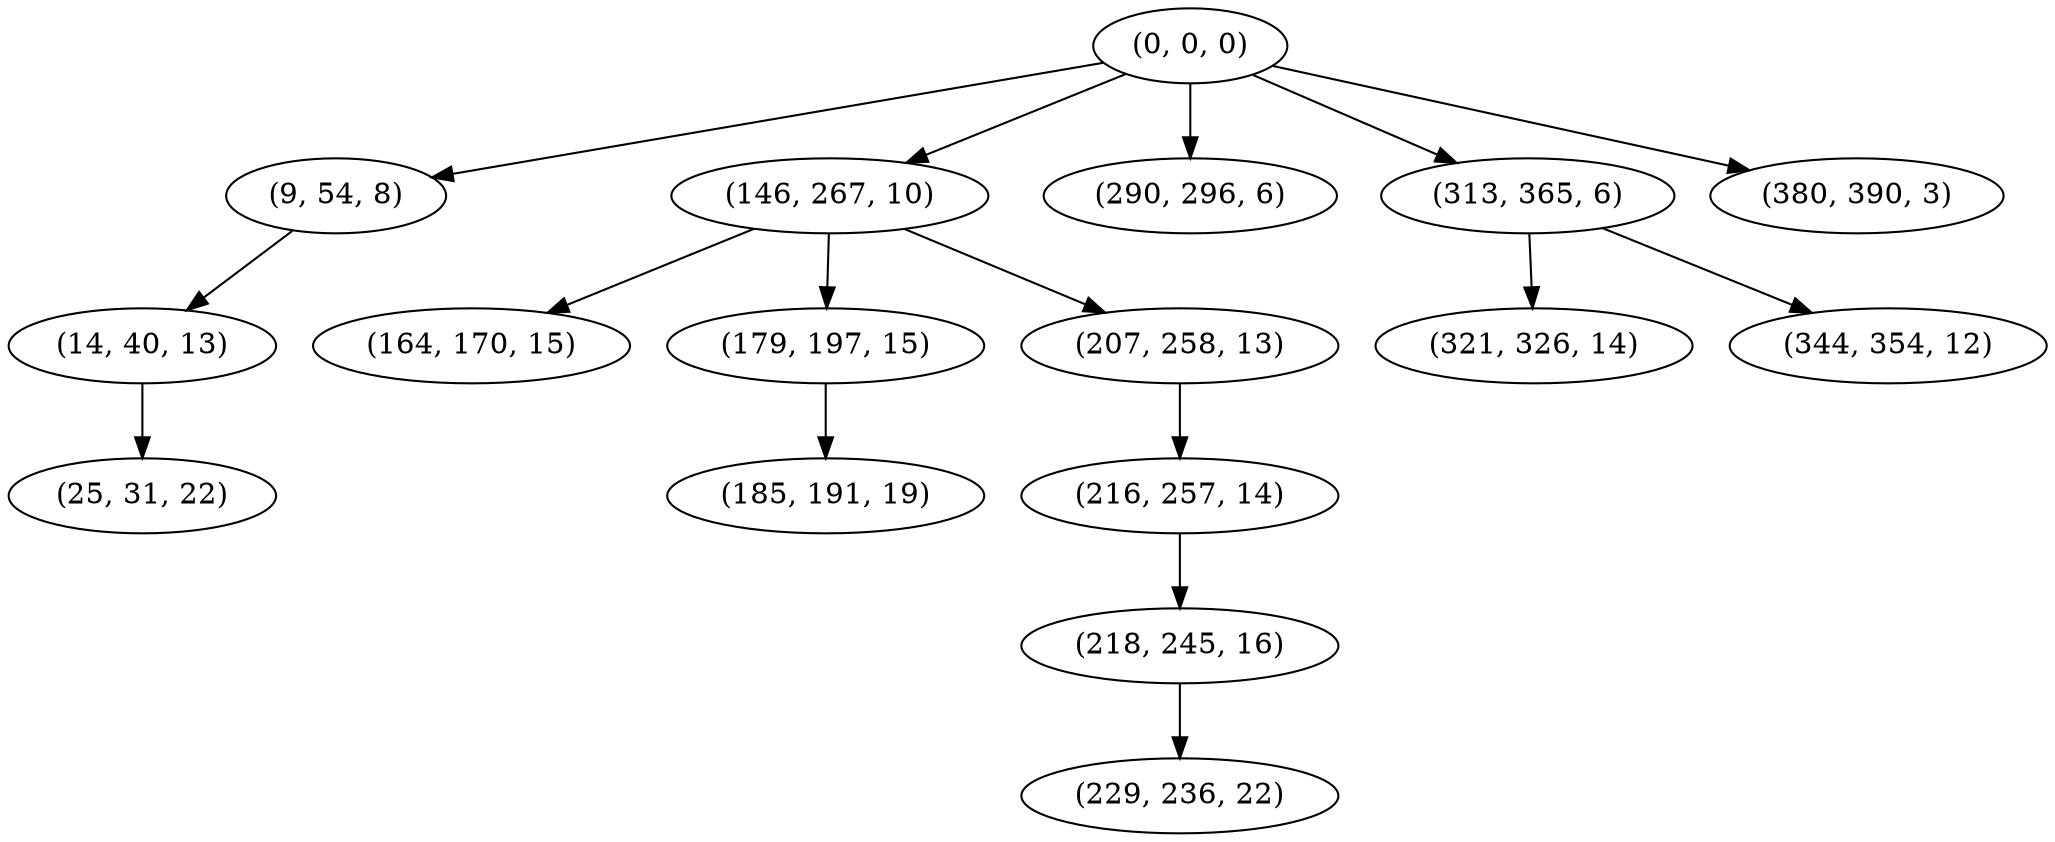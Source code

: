 digraph tree {
    "(0, 0, 0)";
    "(9, 54, 8)";
    "(14, 40, 13)";
    "(25, 31, 22)";
    "(146, 267, 10)";
    "(164, 170, 15)";
    "(179, 197, 15)";
    "(185, 191, 19)";
    "(207, 258, 13)";
    "(216, 257, 14)";
    "(218, 245, 16)";
    "(229, 236, 22)";
    "(290, 296, 6)";
    "(313, 365, 6)";
    "(321, 326, 14)";
    "(344, 354, 12)";
    "(380, 390, 3)";
    "(0, 0, 0)" -> "(9, 54, 8)";
    "(0, 0, 0)" -> "(146, 267, 10)";
    "(0, 0, 0)" -> "(290, 296, 6)";
    "(0, 0, 0)" -> "(313, 365, 6)";
    "(0, 0, 0)" -> "(380, 390, 3)";
    "(9, 54, 8)" -> "(14, 40, 13)";
    "(14, 40, 13)" -> "(25, 31, 22)";
    "(146, 267, 10)" -> "(164, 170, 15)";
    "(146, 267, 10)" -> "(179, 197, 15)";
    "(146, 267, 10)" -> "(207, 258, 13)";
    "(179, 197, 15)" -> "(185, 191, 19)";
    "(207, 258, 13)" -> "(216, 257, 14)";
    "(216, 257, 14)" -> "(218, 245, 16)";
    "(218, 245, 16)" -> "(229, 236, 22)";
    "(313, 365, 6)" -> "(321, 326, 14)";
    "(313, 365, 6)" -> "(344, 354, 12)";
}

